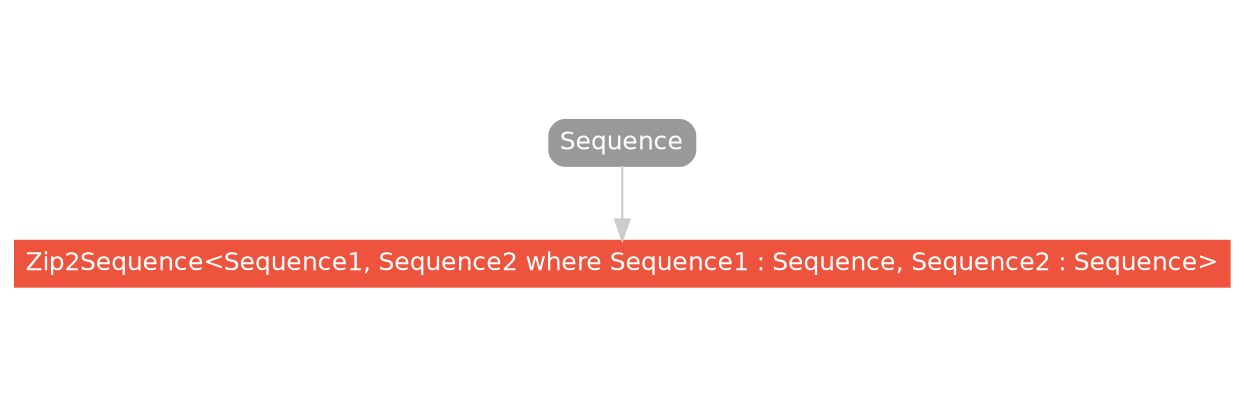 strict digraph "Zip2Sequence<Sequence1, Sequence2 where Sequence1 : Sequence, Sequence2 : Sequence> - Type Hierarchy - SwiftDoc.org" {
    pad="0.1,0.8"
    node [shape=box, style="filled,rounded", color="#999999", fillcolor="#999999", fontcolor=white, fontname=Helvetica, fontnames="Helvetica,sansserif", fontsize=12, margin="0.07,0.05", height="0.3"]
    edge [color="#cccccc"]
    "Sequence" [URL="/protocol/Sequence/hierarchy/"]
    "Zip2Sequence<Sequence1, Sequence2 where Sequence1 : Sequence, Sequence2 : Sequence>" [URL="/type/Zip2Sequence/", style="filled", fillcolor="#ee543d", color="#ee543d"]    "Sequence" -> "Zip2Sequence<Sequence1, Sequence2 where Sequence1 : Sequence, Sequence2 : Sequence>"
    subgraph Types {
        rank = max; "Zip2Sequence<Sequence1, Sequence2 where Sequence1 : Sequence, Sequence2 : Sequence>";
    }
}